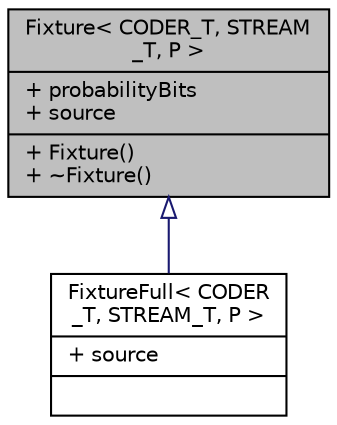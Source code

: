 digraph "Fixture&lt; CODER_T, STREAM_T, P &gt;"
{
 // INTERACTIVE_SVG=YES
  bgcolor="transparent";
  edge [fontname="Helvetica",fontsize="10",labelfontname="Helvetica",labelfontsize="10"];
  node [fontname="Helvetica",fontsize="10",shape=record];
  Node0 [label="{Fixture\< CODER_T, STREAM\l_T, P \>\n|+ probabilityBits\l+ source\l|+ Fixture()\l+ ~Fixture()\l}",height=0.2,width=0.4,color="black", fillcolor="grey75", style="filled", fontcolor="black"];
  Node0 -> Node1 [dir="back",color="midnightblue",fontsize="10",style="solid",arrowtail="onormal",fontname="Helvetica"];
  Node1 [label="{FixtureFull\< CODER\l_T, STREAM_T, P \>\n|+ source\l|}",height=0.2,width=0.4,color="black",URL="$dc/de9/structFixtureFull.html"];
}
